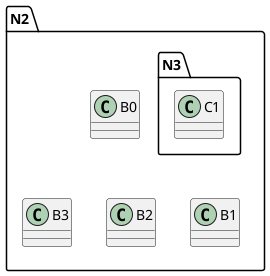 {
  "sha1": "8gsncqosnc0zcr7as4gm5mf7agizbpz",
  "insertion": {
    "when": "2024-05-30T20:48:21.418Z",
    "url": "https://github.com/plantuml/plantuml/issues/1242",
    "user": "plantuml@gmail.com"
  }
}
@startuml
namespace N2 {
  class B0 {}
  together {
    class B1 {}
    class B2 {}
  }
  class B3 {}

'Add the closing `}` of N2 here, and get an error (uncomment next line to see):
'}

' Or do not add it, and see B3 not being part of N2.

' But if we link to B3 as `N2.B3` it goes back to the N2 namespace (uncomment next line to see):
'N2.B0 --> N2.B3

	'N3 is not part of N2, even thought N2 was never closed:
	namespace N3 {
	  class C1 {}
	}
}
@enduml
